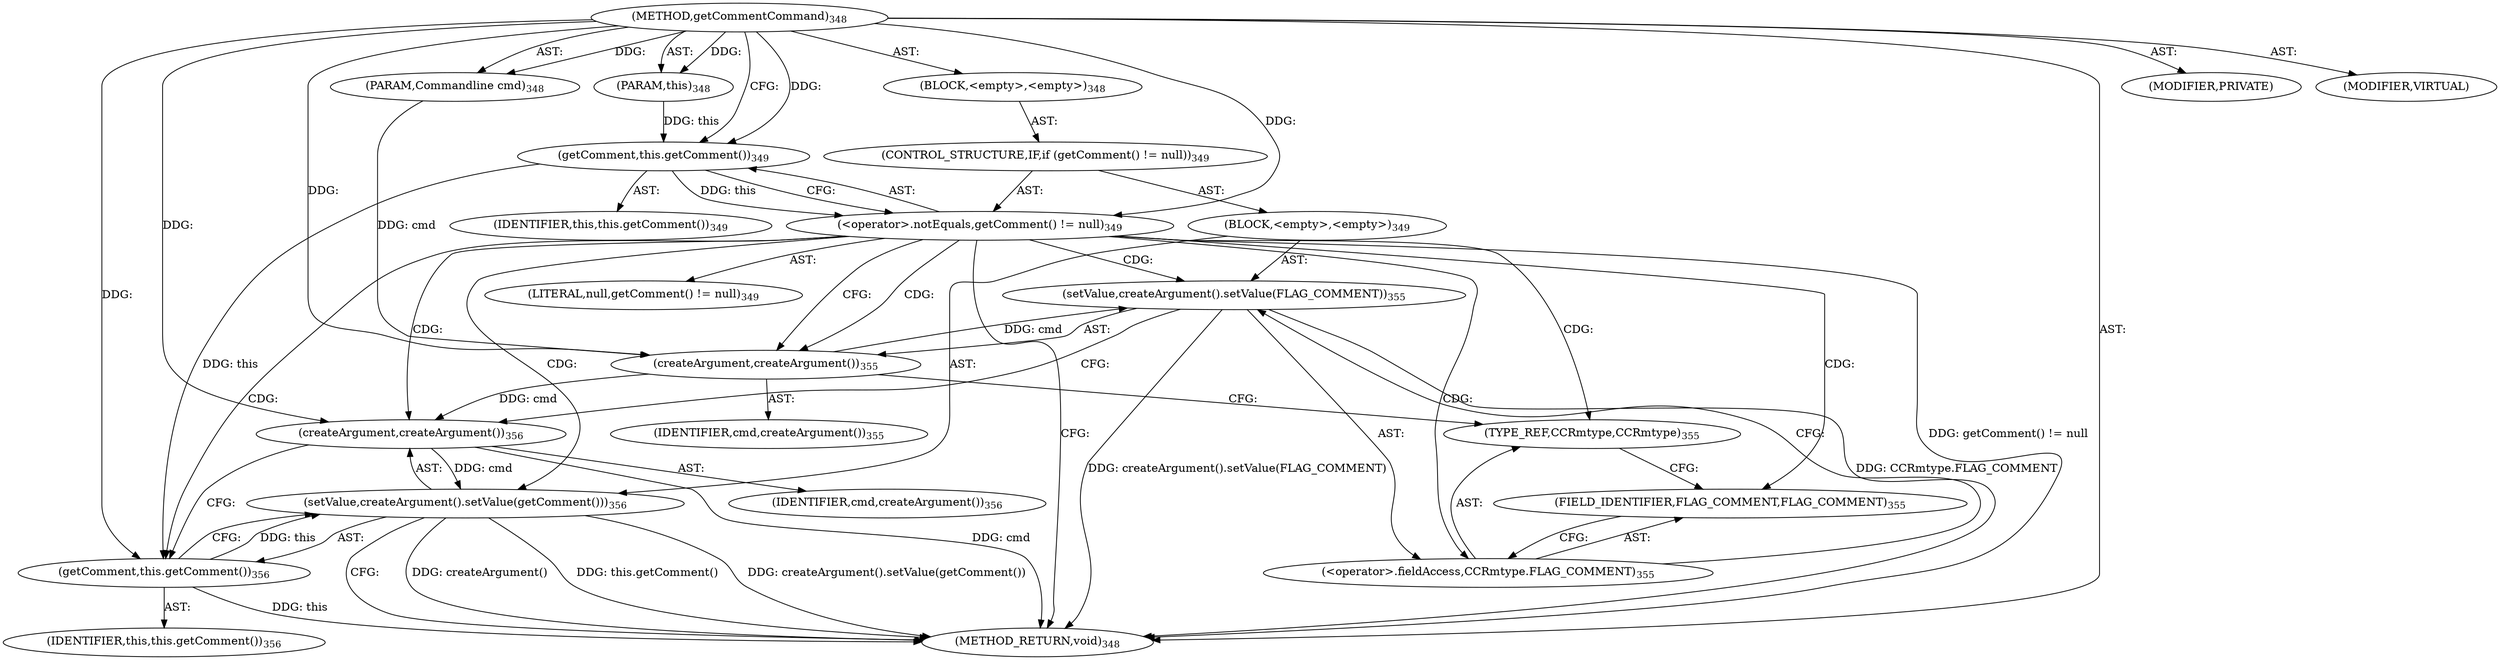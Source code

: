 digraph "getCommentCommand" {  
"111669149713" [label = <(METHOD,getCommentCommand)<SUB>348</SUB>> ]
"115964116995" [label = <(PARAM,this)<SUB>348</SUB>> ]
"115964117019" [label = <(PARAM,Commandline cmd)<SUB>348</SUB>> ]
"25769803806" [label = <(BLOCK,&lt;empty&gt;,&lt;empty&gt;)<SUB>348</SUB>> ]
"47244640266" [label = <(CONTROL_STRUCTURE,IF,if (getComment() != null))<SUB>349</SUB>> ]
"30064771162" [label = <(&lt;operator&gt;.notEquals,getComment() != null)<SUB>349</SUB>> ]
"30064771163" [label = <(getComment,this.getComment())<SUB>349</SUB>> ]
"68719476753" [label = <(IDENTIFIER,this,this.getComment())<SUB>349</SUB>> ]
"90194313228" [label = <(LITERAL,null,getComment() != null)<SUB>349</SUB>> ]
"25769803807" [label = <(BLOCK,&lt;empty&gt;,&lt;empty&gt;)<SUB>349</SUB>> ]
"30064771164" [label = <(setValue,createArgument().setValue(FLAG_COMMENT))<SUB>355</SUB>> ]
"30064771165" [label = <(createArgument,createArgument())<SUB>355</SUB>> ]
"68719476818" [label = <(IDENTIFIER,cmd,createArgument())<SUB>355</SUB>> ]
"30064771166" [label = <(&lt;operator&gt;.fieldAccess,CCRmtype.FLAG_COMMENT)<SUB>355</SUB>> ]
"180388626436" [label = <(TYPE_REF,CCRmtype,CCRmtype)<SUB>355</SUB>> ]
"55834574866" [label = <(FIELD_IDENTIFIER,FLAG_COMMENT,FLAG_COMMENT)<SUB>355</SUB>> ]
"30064771167" [label = <(setValue,createArgument().setValue(getComment()))<SUB>356</SUB>> ]
"30064771168" [label = <(createArgument,createArgument())<SUB>356</SUB>> ]
"68719476819" [label = <(IDENTIFIER,cmd,createArgument())<SUB>356</SUB>> ]
"30064771169" [label = <(getComment,this.getComment())<SUB>356</SUB>> ]
"68719476754" [label = <(IDENTIFIER,this,this.getComment())<SUB>356</SUB>> ]
"133143986217" [label = <(MODIFIER,PRIVATE)> ]
"133143986218" [label = <(MODIFIER,VIRTUAL)> ]
"128849018897" [label = <(METHOD_RETURN,void)<SUB>348</SUB>> ]
  "111669149713" -> "115964116995"  [ label = "AST: "] 
  "111669149713" -> "115964117019"  [ label = "AST: "] 
  "111669149713" -> "25769803806"  [ label = "AST: "] 
  "111669149713" -> "133143986217"  [ label = "AST: "] 
  "111669149713" -> "133143986218"  [ label = "AST: "] 
  "111669149713" -> "128849018897"  [ label = "AST: "] 
  "25769803806" -> "47244640266"  [ label = "AST: "] 
  "47244640266" -> "30064771162"  [ label = "AST: "] 
  "47244640266" -> "25769803807"  [ label = "AST: "] 
  "30064771162" -> "30064771163"  [ label = "AST: "] 
  "30064771162" -> "90194313228"  [ label = "AST: "] 
  "30064771163" -> "68719476753"  [ label = "AST: "] 
  "25769803807" -> "30064771164"  [ label = "AST: "] 
  "25769803807" -> "30064771167"  [ label = "AST: "] 
  "30064771164" -> "30064771165"  [ label = "AST: "] 
  "30064771164" -> "30064771166"  [ label = "AST: "] 
  "30064771165" -> "68719476818"  [ label = "AST: "] 
  "30064771166" -> "180388626436"  [ label = "AST: "] 
  "30064771166" -> "55834574866"  [ label = "AST: "] 
  "30064771167" -> "30064771168"  [ label = "AST: "] 
  "30064771167" -> "30064771169"  [ label = "AST: "] 
  "30064771168" -> "68719476819"  [ label = "AST: "] 
  "30064771169" -> "68719476754"  [ label = "AST: "] 
  "30064771162" -> "128849018897"  [ label = "CFG: "] 
  "30064771162" -> "30064771165"  [ label = "CFG: "] 
  "30064771163" -> "30064771162"  [ label = "CFG: "] 
  "30064771164" -> "30064771168"  [ label = "CFG: "] 
  "30064771167" -> "128849018897"  [ label = "CFG: "] 
  "30064771165" -> "180388626436"  [ label = "CFG: "] 
  "30064771166" -> "30064771164"  [ label = "CFG: "] 
  "30064771168" -> "30064771169"  [ label = "CFG: "] 
  "30064771169" -> "30064771167"  [ label = "CFG: "] 
  "180388626436" -> "55834574866"  [ label = "CFG: "] 
  "55834574866" -> "30064771166"  [ label = "CFG: "] 
  "111669149713" -> "30064771163"  [ label = "CFG: "] 
  "30064771162" -> "128849018897"  [ label = "DDG: getComment() != null"] 
  "30064771164" -> "128849018897"  [ label = "DDG: CCRmtype.FLAG_COMMENT"] 
  "30064771164" -> "128849018897"  [ label = "DDG: createArgument().setValue(FLAG_COMMENT)"] 
  "30064771168" -> "128849018897"  [ label = "DDG: cmd"] 
  "30064771167" -> "128849018897"  [ label = "DDG: createArgument()"] 
  "30064771169" -> "128849018897"  [ label = "DDG: this"] 
  "30064771167" -> "128849018897"  [ label = "DDG: this.getComment()"] 
  "30064771167" -> "128849018897"  [ label = "DDG: createArgument().setValue(getComment())"] 
  "111669149713" -> "115964116995"  [ label = "DDG: "] 
  "111669149713" -> "115964117019"  [ label = "DDG: "] 
  "30064771163" -> "30064771162"  [ label = "DDG: this"] 
  "111669149713" -> "30064771162"  [ label = "DDG: "] 
  "115964116995" -> "30064771163"  [ label = "DDG: this"] 
  "111669149713" -> "30064771163"  [ label = "DDG: "] 
  "30064771165" -> "30064771164"  [ label = "DDG: cmd"] 
  "30064771168" -> "30064771167"  [ label = "DDG: cmd"] 
  "30064771169" -> "30064771167"  [ label = "DDG: this"] 
  "115964117019" -> "30064771165"  [ label = "DDG: cmd"] 
  "111669149713" -> "30064771165"  [ label = "DDG: "] 
  "30064771165" -> "30064771168"  [ label = "DDG: cmd"] 
  "111669149713" -> "30064771168"  [ label = "DDG: "] 
  "30064771163" -> "30064771169"  [ label = "DDG: this"] 
  "111669149713" -> "30064771169"  [ label = "DDG: "] 
  "30064771162" -> "30064771168"  [ label = "CDG: "] 
  "30064771162" -> "30064771169"  [ label = "CDG: "] 
  "30064771162" -> "180388626436"  [ label = "CDG: "] 
  "30064771162" -> "30064771166"  [ label = "CDG: "] 
  "30064771162" -> "30064771167"  [ label = "CDG: "] 
  "30064771162" -> "30064771164"  [ label = "CDG: "] 
  "30064771162" -> "55834574866"  [ label = "CDG: "] 
  "30064771162" -> "30064771165"  [ label = "CDG: "] 
}
